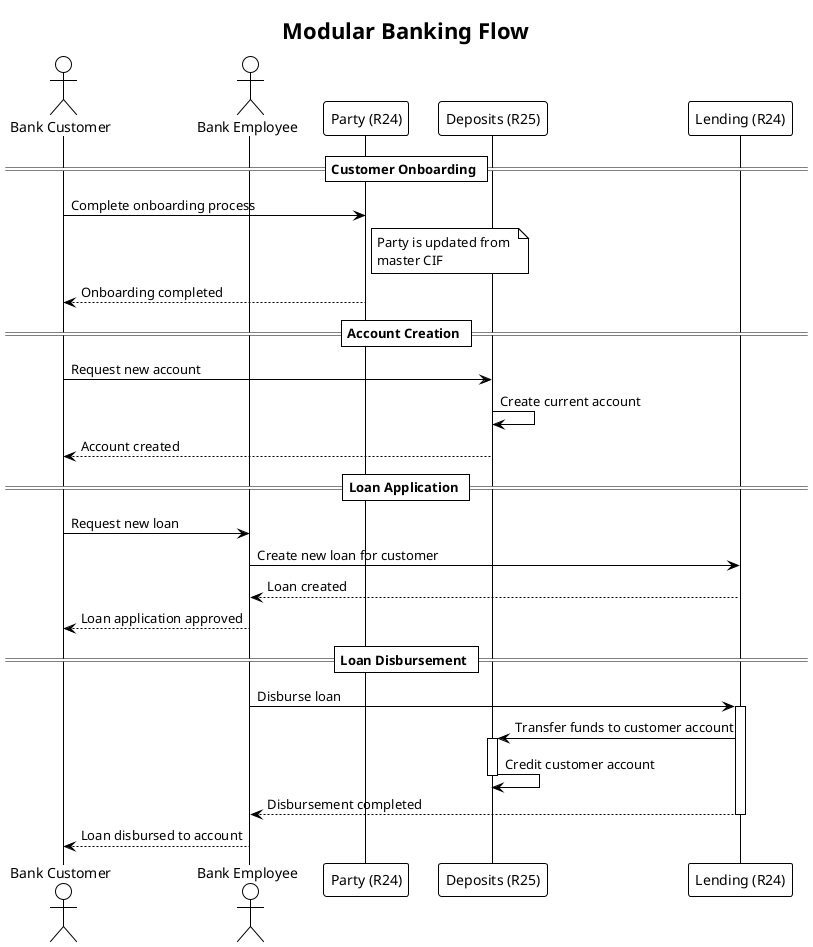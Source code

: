 @startuml Banking Flow
!theme plain

actor "Bank Customer" as Customer
actor "Bank Employee" as Employee
participant "Party (R24)" as Party
participant "Deposits (R25)" as Deposits
participant "Lending (R24)" as Lending

title Modular Banking Flow

== Customer Onboarding ==
Customer -> Party: Complete onboarding process
note right of Party
  Party is updated from 
  master CIF
end note
Party --> Customer: Onboarding completed

== Account Creation ==
Customer -> Deposits: Request new account
Deposits -> Deposits: Create current account
Deposits --> Customer: Account created

== Loan Application ==
Customer -> Employee: Request new loan
Employee -> Lending: Create new loan for customer
Lending --> Employee: Loan created
Employee --> Customer: Loan application approved

== Loan Disbursement ==
Employee -> Lending: Disburse loan
activate Lending
Lending -> Deposits: Transfer funds to customer account
activate Deposits
Deposits -> Deposits: Credit customer account
deactivate Deposits
Lending --> Employee: Disbursement completed
deactivate Lending
Employee --> Customer: Loan disbursed to account

@enduml 